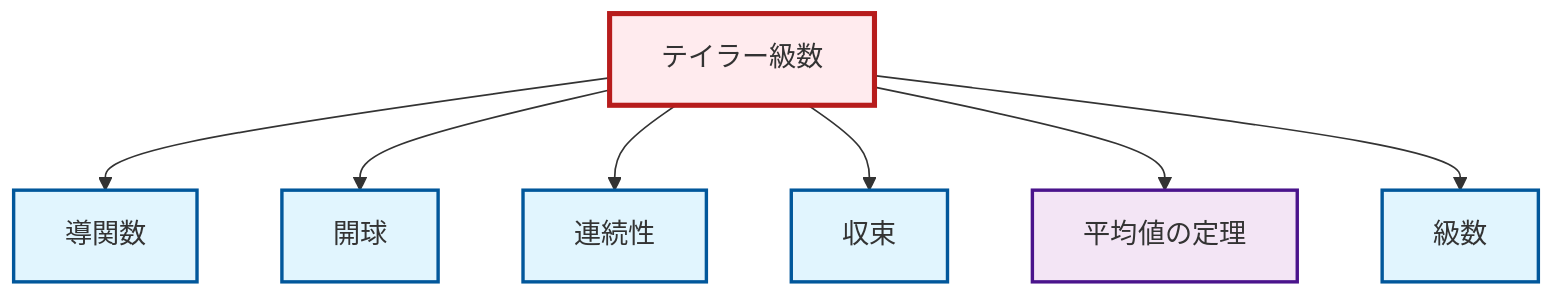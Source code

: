 graph TD
    classDef definition fill:#e1f5fe,stroke:#01579b,stroke-width:2px
    classDef theorem fill:#f3e5f5,stroke:#4a148c,stroke-width:2px
    classDef axiom fill:#fff3e0,stroke:#e65100,stroke-width:2px
    classDef example fill:#e8f5e9,stroke:#1b5e20,stroke-width:2px
    classDef current fill:#ffebee,stroke:#b71c1c,stroke-width:3px
    thm-taylor-series["テイラー級数"]:::theorem
    def-derivative["導関数"]:::definition
    def-open-ball["開球"]:::definition
    def-series["級数"]:::definition
    def-convergence["収束"]:::definition
    thm-mean-value["平均値の定理"]:::theorem
    def-continuity["連続性"]:::definition
    thm-taylor-series --> def-derivative
    thm-taylor-series --> def-open-ball
    thm-taylor-series --> def-continuity
    thm-taylor-series --> def-convergence
    thm-taylor-series --> thm-mean-value
    thm-taylor-series --> def-series
    class thm-taylor-series current